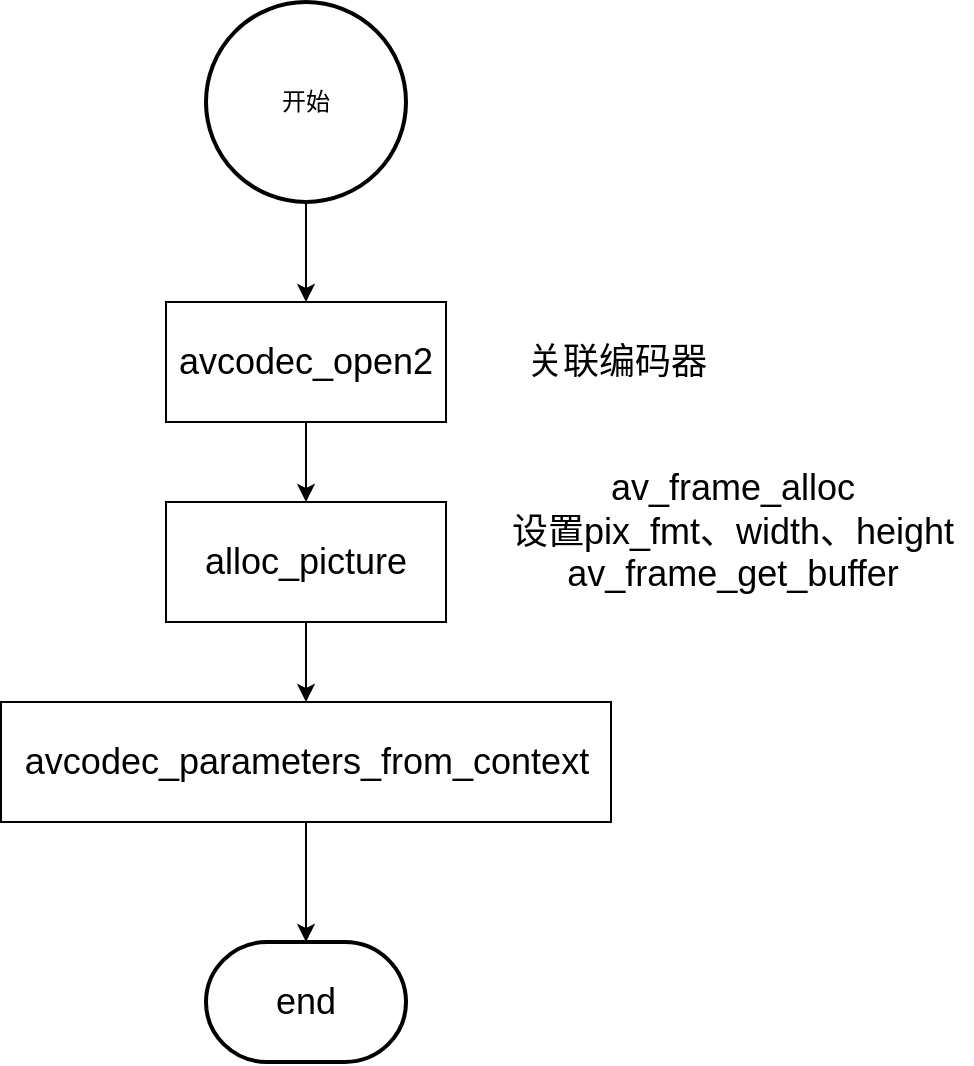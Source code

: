 <mxfile version="24.1.0" type="device">
  <diagram name="第 1 页" id="ehSb7dfmFRi_pCBwO8iK">
    <mxGraphModel dx="2074" dy="1196" grid="1" gridSize="10" guides="1" tooltips="1" connect="1" arrows="1" fold="1" page="1" pageScale="1" pageWidth="2336" pageHeight="1654" math="0" shadow="0">
      <root>
        <mxCell id="0" />
        <mxCell id="1" parent="0" />
        <mxCell id="iOddxxOlNLn_K-lOoWb_-9" style="edgeStyle=orthogonalEdgeStyle;rounded=0;orthogonalLoop=1;jettySize=auto;html=1;exitX=0.5;exitY=1;exitDx=0;exitDy=0;exitPerimeter=0;" edge="1" parent="1" source="iOddxxOlNLn_K-lOoWb_-2" target="iOddxxOlNLn_K-lOoWb_-3">
          <mxGeometry relative="1" as="geometry" />
        </mxCell>
        <mxCell id="iOddxxOlNLn_K-lOoWb_-2" value="开始" style="strokeWidth=2;html=1;shape=mxgraph.flowchart.start_2;whiteSpace=wrap;" vertex="1" parent="1">
          <mxGeometry x="830" y="80" width="100" height="100" as="geometry" />
        </mxCell>
        <mxCell id="iOddxxOlNLn_K-lOoWb_-10" style="edgeStyle=orthogonalEdgeStyle;rounded=0;orthogonalLoop=1;jettySize=auto;html=1;exitX=0.5;exitY=1;exitDx=0;exitDy=0;" edge="1" parent="1" source="iOddxxOlNLn_K-lOoWb_-3" target="iOddxxOlNLn_K-lOoWb_-5">
          <mxGeometry relative="1" as="geometry" />
        </mxCell>
        <mxCell id="iOddxxOlNLn_K-lOoWb_-3" value="avcodec_open2" style="rounded=0;whiteSpace=wrap;html=1;fontSize=18;" vertex="1" parent="1">
          <mxGeometry x="810" y="230" width="140" height="60" as="geometry" />
        </mxCell>
        <mxCell id="iOddxxOlNLn_K-lOoWb_-4" value="关联编码器" style="text;html=1;align=center;verticalAlign=middle;resizable=0;points=[];autosize=1;strokeColor=none;fillColor=none;fontSize=18;" vertex="1" parent="1">
          <mxGeometry x="980" y="240" width="110" height="40" as="geometry" />
        </mxCell>
        <mxCell id="iOddxxOlNLn_K-lOoWb_-11" style="edgeStyle=orthogonalEdgeStyle;rounded=0;orthogonalLoop=1;jettySize=auto;html=1;exitX=0.5;exitY=1;exitDx=0;exitDy=0;entryX=0.5;entryY=0;entryDx=0;entryDy=0;" edge="1" parent="1" source="iOddxxOlNLn_K-lOoWb_-5" target="iOddxxOlNLn_K-lOoWb_-7">
          <mxGeometry relative="1" as="geometry" />
        </mxCell>
        <mxCell id="iOddxxOlNLn_K-lOoWb_-5" value="alloc_picture" style="rounded=0;whiteSpace=wrap;html=1;fontSize=18;" vertex="1" parent="1">
          <mxGeometry x="810" y="330" width="140" height="60" as="geometry" />
        </mxCell>
        <mxCell id="iOddxxOlNLn_K-lOoWb_-6" value="av_frame_alloc&lt;div&gt;设置pix_fmt、width、height&lt;/div&gt;&lt;div&gt;&lt;span style=&quot;text-wrap: wrap;&quot;&gt;av_frame_get_buffer&lt;/span&gt;&lt;br&gt;&lt;/div&gt;" style="text;html=1;align=center;verticalAlign=middle;resizable=0;points=[];autosize=1;strokeColor=none;fillColor=none;fontSize=18;" vertex="1" parent="1">
          <mxGeometry x="973" y="305" width="240" height="80" as="geometry" />
        </mxCell>
        <mxCell id="iOddxxOlNLn_K-lOoWb_-7" value="avcodec_parameters_from_context" style="rounded=0;whiteSpace=wrap;html=1;fontSize=18;" vertex="1" parent="1">
          <mxGeometry x="727.5" y="430" width="305" height="60" as="geometry" />
        </mxCell>
        <mxCell id="iOddxxOlNLn_K-lOoWb_-8" value="end" style="strokeWidth=2;html=1;shape=mxgraph.flowchart.terminator;whiteSpace=wrap;fontSize=18;" vertex="1" parent="1">
          <mxGeometry x="830" y="550" width="100" height="60" as="geometry" />
        </mxCell>
        <mxCell id="iOddxxOlNLn_K-lOoWb_-12" style="edgeStyle=orthogonalEdgeStyle;rounded=0;orthogonalLoop=1;jettySize=auto;html=1;exitX=0.5;exitY=1;exitDx=0;exitDy=0;entryX=0.5;entryY=0;entryDx=0;entryDy=0;entryPerimeter=0;" edge="1" parent="1" source="iOddxxOlNLn_K-lOoWb_-7" target="iOddxxOlNLn_K-lOoWb_-8">
          <mxGeometry relative="1" as="geometry" />
        </mxCell>
      </root>
    </mxGraphModel>
  </diagram>
</mxfile>
